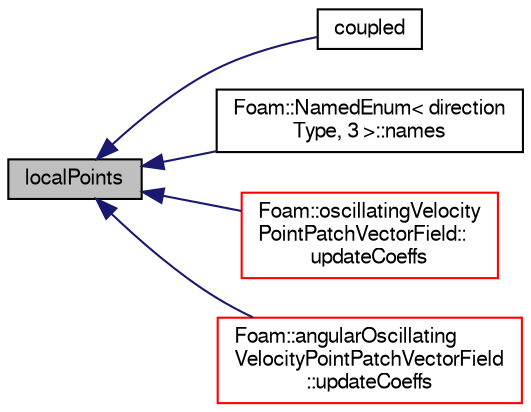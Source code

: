 digraph "localPoints"
{
  bgcolor="transparent";
  edge [fontname="FreeSans",fontsize="10",labelfontname="FreeSans",labelfontsize="10"];
  node [fontname="FreeSans",fontsize="10",shape=record];
  rankdir="LR";
  Node67 [label="localPoints",height=0.2,width=0.4,color="black", fillcolor="grey75", style="filled", fontcolor="black"];
  Node67 -> Node68 [dir="back",color="midnightblue",fontsize="10",style="solid",fontname="FreeSans"];
  Node68 [label="coupled",height=0.2,width=0.4,color="black",URL="$a27326.html#a39c01db0e66d00fe0621a0c7e5fc4ead",tooltip="Return true if this patch field is coupled. "];
  Node67 -> Node69 [dir="back",color="midnightblue",fontsize="10",style="solid",fontname="FreeSans"];
  Node69 [label="Foam::NamedEnum\< direction\lType, 3 \>::names",height=0.2,width=0.4,color="black",URL="$a25998.html#a7350da3a0edd92cd11e6c479c9967dc8"];
  Node67 -> Node70 [dir="back",color="midnightblue",fontsize="10",style="solid",fontname="FreeSans"];
  Node70 [label="Foam::oscillatingVelocity\lPointPatchVectorField::\lupdateCoeffs",height=0.2,width=0.4,color="red",URL="$a23406.html#a7e24eafac629d3733181cd942d4c902f",tooltip="Update the coefficients associated with the patch field. "];
  Node67 -> Node72 [dir="back",color="midnightblue",fontsize="10",style="solid",fontname="FreeSans"];
  Node72 [label="Foam::angularOscillating\lVelocityPointPatchVectorField\l::updateCoeffs",height=0.2,width=0.4,color="red",URL="$a23398.html#a7e24eafac629d3733181cd942d4c902f",tooltip="Update the coefficients associated with the patch field. "];
}
